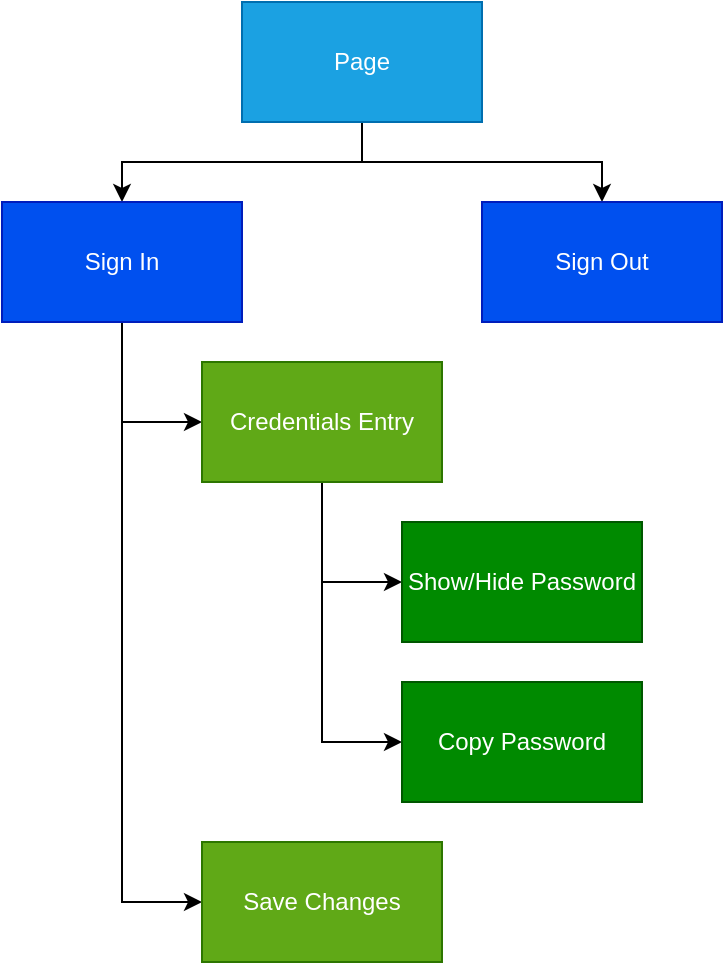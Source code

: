 <mxfile version="24.2.5" type="device">
  <diagram name="Page-1" id="0RCzsn2q-feOfLoegSd4">
    <mxGraphModel dx="934" dy="534" grid="1" gridSize="10" guides="1" tooltips="1" connect="1" arrows="1" fold="1" page="1" pageScale="1" pageWidth="1169" pageHeight="827" math="0" shadow="0">
      <root>
        <mxCell id="0" />
        <mxCell id="1" parent="0" />
        <mxCell id="T74XD6yPvJgouJ_Va1Sd-8" style="edgeStyle=orthogonalEdgeStyle;rounded=0;orthogonalLoop=1;jettySize=auto;html=1;exitX=0.5;exitY=1;exitDx=0;exitDy=0;entryX=0.5;entryY=0;entryDx=0;entryDy=0;" parent="1" source="T74XD6yPvJgouJ_Va1Sd-1" target="T74XD6yPvJgouJ_Va1Sd-2" edge="1">
          <mxGeometry relative="1" as="geometry" />
        </mxCell>
        <mxCell id="T74XD6yPvJgouJ_Va1Sd-9" style="edgeStyle=orthogonalEdgeStyle;rounded=0;orthogonalLoop=1;jettySize=auto;html=1;exitX=0.5;exitY=1;exitDx=0;exitDy=0;entryX=0.5;entryY=0;entryDx=0;entryDy=0;" parent="1" source="T74XD6yPvJgouJ_Va1Sd-1" target="T74XD6yPvJgouJ_Va1Sd-6" edge="1">
          <mxGeometry relative="1" as="geometry" />
        </mxCell>
        <mxCell id="T74XD6yPvJgouJ_Va1Sd-1" value="Page" style="rounded=0;whiteSpace=wrap;html=1;fillColor=#1ba1e2;strokeColor=#006EAF;fontColor=#ffffff;" parent="1" vertex="1">
          <mxGeometry x="300" y="60" width="120" height="60" as="geometry" />
        </mxCell>
        <mxCell id="T74XD6yPvJgouJ_Va1Sd-10" style="edgeStyle=orthogonalEdgeStyle;rounded=0;orthogonalLoop=1;jettySize=auto;html=1;exitX=0.5;exitY=1;exitDx=0;exitDy=0;entryX=0;entryY=0.5;entryDx=0;entryDy=0;" parent="1" source="T74XD6yPvJgouJ_Va1Sd-2" target="T74XD6yPvJgouJ_Va1Sd-3" edge="1">
          <mxGeometry relative="1" as="geometry" />
        </mxCell>
        <mxCell id="T74XD6yPvJgouJ_Va1Sd-11" style="edgeStyle=orthogonalEdgeStyle;rounded=0;orthogonalLoop=1;jettySize=auto;html=1;exitX=0.5;exitY=1;exitDx=0;exitDy=0;entryX=0;entryY=0.5;entryDx=0;entryDy=0;" parent="1" source="T74XD6yPvJgouJ_Va1Sd-2" target="T74XD6yPvJgouJ_Va1Sd-7" edge="1">
          <mxGeometry relative="1" as="geometry" />
        </mxCell>
        <mxCell id="T74XD6yPvJgouJ_Va1Sd-2" value="Sign In" style="rounded=0;whiteSpace=wrap;html=1;fillColor=#0050ef;fontColor=#ffffff;strokeColor=#001DBC;" parent="1" vertex="1">
          <mxGeometry x="180" y="160" width="120" height="60" as="geometry" />
        </mxCell>
        <mxCell id="T74XD6yPvJgouJ_Va1Sd-12" style="edgeStyle=orthogonalEdgeStyle;rounded=0;orthogonalLoop=1;jettySize=auto;html=1;exitX=0.5;exitY=1;exitDx=0;exitDy=0;entryX=0;entryY=0.5;entryDx=0;entryDy=0;" parent="1" source="T74XD6yPvJgouJ_Va1Sd-3" target="T74XD6yPvJgouJ_Va1Sd-4" edge="1">
          <mxGeometry relative="1" as="geometry" />
        </mxCell>
        <mxCell id="T74XD6yPvJgouJ_Va1Sd-13" style="edgeStyle=orthogonalEdgeStyle;rounded=0;orthogonalLoop=1;jettySize=auto;html=1;exitX=0.5;exitY=1;exitDx=0;exitDy=0;entryX=0;entryY=0.5;entryDx=0;entryDy=0;" parent="1" source="T74XD6yPvJgouJ_Va1Sd-3" target="T74XD6yPvJgouJ_Va1Sd-5" edge="1">
          <mxGeometry relative="1" as="geometry" />
        </mxCell>
        <mxCell id="T74XD6yPvJgouJ_Va1Sd-3" value="Credentials Entry" style="rounded=0;whiteSpace=wrap;html=1;fillColor=#60a917;fontColor=#ffffff;strokeColor=#2D7600;" parent="1" vertex="1">
          <mxGeometry x="280" y="240" width="120" height="60" as="geometry" />
        </mxCell>
        <mxCell id="T74XD6yPvJgouJ_Va1Sd-4" value="Show/Hide Password" style="rounded=0;whiteSpace=wrap;html=1;fillColor=#008a00;strokeColor=#005700;fontColor=#ffffff;" parent="1" vertex="1">
          <mxGeometry x="380" y="320" width="120" height="60" as="geometry" />
        </mxCell>
        <mxCell id="T74XD6yPvJgouJ_Va1Sd-5" value="Copy Password" style="rounded=0;whiteSpace=wrap;html=1;fillColor=#008a00;strokeColor=#005700;fontColor=#ffffff;" parent="1" vertex="1">
          <mxGeometry x="380" y="400" width="120" height="60" as="geometry" />
        </mxCell>
        <mxCell id="T74XD6yPvJgouJ_Va1Sd-6" value="Sign Out" style="rounded=0;whiteSpace=wrap;html=1;fillColor=#0050ef;fontColor=#ffffff;strokeColor=#001DBC;" parent="1" vertex="1">
          <mxGeometry x="420" y="160" width="120" height="60" as="geometry" />
        </mxCell>
        <mxCell id="T74XD6yPvJgouJ_Va1Sd-7" value="Save Changes" style="rounded=0;whiteSpace=wrap;html=1;fillColor=#60a917;fontColor=#ffffff;strokeColor=#2D7600;" parent="1" vertex="1">
          <mxGeometry x="280" y="480" width="120" height="60" as="geometry" />
        </mxCell>
      </root>
    </mxGraphModel>
  </diagram>
</mxfile>
